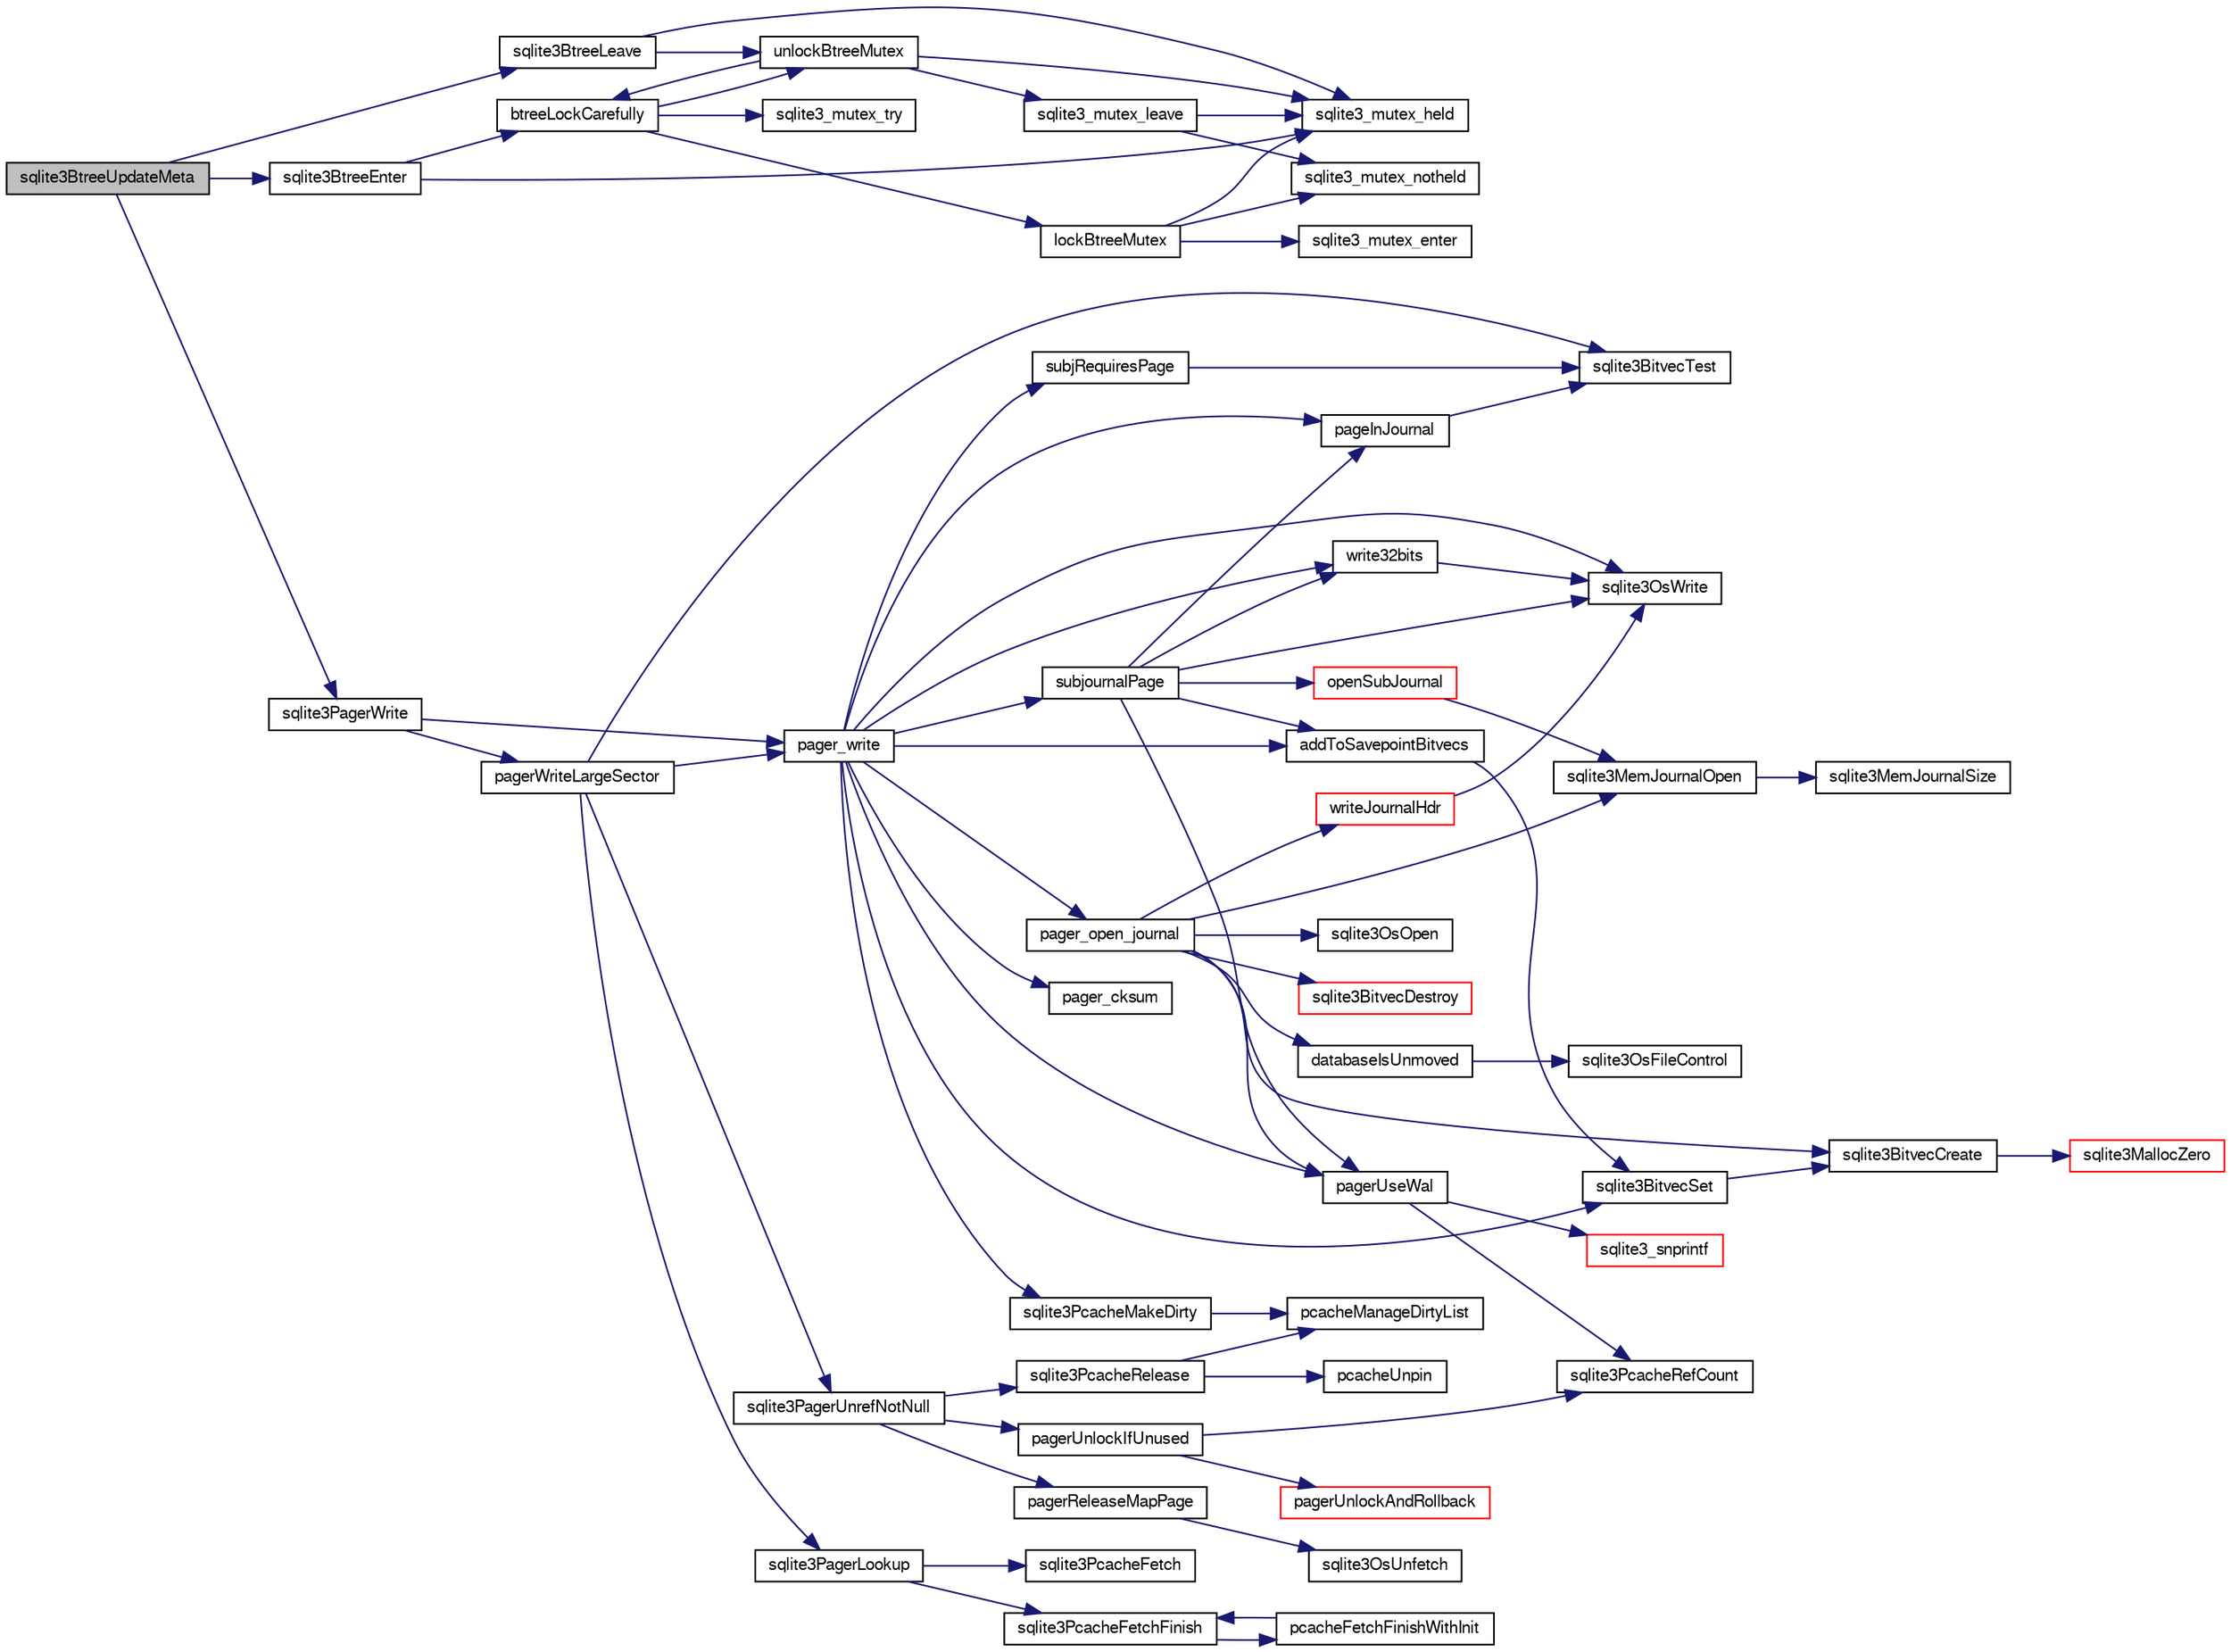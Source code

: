 digraph "sqlite3BtreeUpdateMeta"
{
  edge [fontname="FreeSans",fontsize="10",labelfontname="FreeSans",labelfontsize="10"];
  node [fontname="FreeSans",fontsize="10",shape=record];
  rankdir="LR";
  Node467894 [label="sqlite3BtreeUpdateMeta",height=0.2,width=0.4,color="black", fillcolor="grey75", style="filled", fontcolor="black"];
  Node467894 -> Node467895 [color="midnightblue",fontsize="10",style="solid",fontname="FreeSans"];
  Node467895 [label="sqlite3BtreeEnter",height=0.2,width=0.4,color="black", fillcolor="white", style="filled",URL="$sqlite3_8c.html#afa05d700ca373993fe6b0525b867feff"];
  Node467895 -> Node467896 [color="midnightblue",fontsize="10",style="solid",fontname="FreeSans"];
  Node467896 [label="sqlite3_mutex_held",height=0.2,width=0.4,color="black", fillcolor="white", style="filled",URL="$sqlite3_8c.html#acf77da68932b6bc163c5e68547ecc3e7"];
  Node467895 -> Node467897 [color="midnightblue",fontsize="10",style="solid",fontname="FreeSans"];
  Node467897 [label="btreeLockCarefully",height=0.2,width=0.4,color="black", fillcolor="white", style="filled",URL="$sqlite3_8c.html#a796746b1c1e4d6926960636bd74c79d7"];
  Node467897 -> Node467898 [color="midnightblue",fontsize="10",style="solid",fontname="FreeSans"];
  Node467898 [label="sqlite3_mutex_try",height=0.2,width=0.4,color="black", fillcolor="white", style="filled",URL="$sqlite3_8c.html#a196f84b09bdfda96ae5ae23189be1ec8"];
  Node467897 -> Node467899 [color="midnightblue",fontsize="10",style="solid",fontname="FreeSans"];
  Node467899 [label="unlockBtreeMutex",height=0.2,width=0.4,color="black", fillcolor="white", style="filled",URL="$sqlite3_8c.html#a29bc7d1c753dfa2af9fb296b7dc19a4a"];
  Node467899 -> Node467896 [color="midnightblue",fontsize="10",style="solid",fontname="FreeSans"];
  Node467899 -> Node467900 [color="midnightblue",fontsize="10",style="solid",fontname="FreeSans"];
  Node467900 [label="sqlite3_mutex_leave",height=0.2,width=0.4,color="black", fillcolor="white", style="filled",URL="$sqlite3_8c.html#a5838d235601dbd3c1fa993555c6bcc93"];
  Node467900 -> Node467896 [color="midnightblue",fontsize="10",style="solid",fontname="FreeSans"];
  Node467900 -> Node467901 [color="midnightblue",fontsize="10",style="solid",fontname="FreeSans"];
  Node467901 [label="sqlite3_mutex_notheld",height=0.2,width=0.4,color="black", fillcolor="white", style="filled",URL="$sqlite3_8c.html#a83967c837c1c000d3b5adcfaa688f5dc"];
  Node467899 -> Node467897 [color="midnightblue",fontsize="10",style="solid",fontname="FreeSans"];
  Node467897 -> Node467902 [color="midnightblue",fontsize="10",style="solid",fontname="FreeSans"];
  Node467902 [label="lockBtreeMutex",height=0.2,width=0.4,color="black", fillcolor="white", style="filled",URL="$sqlite3_8c.html#ab1714bc62ac8a451c7b17bc53053ca53"];
  Node467902 -> Node467901 [color="midnightblue",fontsize="10",style="solid",fontname="FreeSans"];
  Node467902 -> Node467896 [color="midnightblue",fontsize="10",style="solid",fontname="FreeSans"];
  Node467902 -> Node467903 [color="midnightblue",fontsize="10",style="solid",fontname="FreeSans"];
  Node467903 [label="sqlite3_mutex_enter",height=0.2,width=0.4,color="black", fillcolor="white", style="filled",URL="$sqlite3_8c.html#a1c12cde690bd89f104de5cbad12a6bf5"];
  Node467894 -> Node467904 [color="midnightblue",fontsize="10",style="solid",fontname="FreeSans"];
  Node467904 [label="sqlite3PagerWrite",height=0.2,width=0.4,color="black", fillcolor="white", style="filled",URL="$sqlite3_8c.html#ad4b8aee028ee99575b0748b299e04ed0"];
  Node467904 -> Node467905 [color="midnightblue",fontsize="10",style="solid",fontname="FreeSans"];
  Node467905 [label="pagerWriteLargeSector",height=0.2,width=0.4,color="black", fillcolor="white", style="filled",URL="$sqlite3_8c.html#a06334f0cc1c2dc95ffe29c2359928b92"];
  Node467905 -> Node467906 [color="midnightblue",fontsize="10",style="solid",fontname="FreeSans"];
  Node467906 [label="sqlite3BitvecTest",height=0.2,width=0.4,color="black", fillcolor="white", style="filled",URL="$sqlite3_8c.html#ab08693a5ff8d1b759eb50dc307ee910f"];
  Node467905 -> Node467907 [color="midnightblue",fontsize="10",style="solid",fontname="FreeSans"];
  Node467907 [label="pager_write",height=0.2,width=0.4,color="black", fillcolor="white", style="filled",URL="$sqlite3_8c.html#aa5dbf1a9dcccf0aa140b04b81325517f"];
  Node467907 -> Node467908 [color="midnightblue",fontsize="10",style="solid",fontname="FreeSans"];
  Node467908 [label="pager_open_journal",height=0.2,width=0.4,color="black", fillcolor="white", style="filled",URL="$sqlite3_8c.html#a9a5224f8941dc99ce19bb0eb24766d00"];
  Node467908 -> Node467909 [color="midnightblue",fontsize="10",style="solid",fontname="FreeSans"];
  Node467909 [label="pagerUseWal",height=0.2,width=0.4,color="black", fillcolor="white", style="filled",URL="$sqlite3_8c.html#a31def80bfe1de9284d635ba190a5eb68"];
  Node467909 -> Node467910 [color="midnightblue",fontsize="10",style="solid",fontname="FreeSans"];
  Node467910 [label="sqlite3PcacheRefCount",height=0.2,width=0.4,color="black", fillcolor="white", style="filled",URL="$sqlite3_8c.html#adee2536d23ec9628e0883ccab03b3429"];
  Node467909 -> Node467911 [color="midnightblue",fontsize="10",style="solid",fontname="FreeSans"];
  Node467911 [label="sqlite3_snprintf",height=0.2,width=0.4,color="red", fillcolor="white", style="filled",URL="$sqlite3_8c.html#aa2695a752e971577f5784122f2013c40"];
  Node467908 -> Node468189 [color="midnightblue",fontsize="10",style="solid",fontname="FreeSans"];
  Node468189 [label="sqlite3BitvecCreate",height=0.2,width=0.4,color="black", fillcolor="white", style="filled",URL="$sqlite3_8c.html#a0a60c2422cf28790767f5bc7598514ee"];
  Node468189 -> Node467941 [color="midnightblue",fontsize="10",style="solid",fontname="FreeSans"];
  Node467941 [label="sqlite3MallocZero",height=0.2,width=0.4,color="red", fillcolor="white", style="filled",URL="$sqlite3_8c.html#ab3e07a30b9b5471f9f5e8f9cb7229934"];
  Node467908 -> Node468190 [color="midnightblue",fontsize="10",style="solid",fontname="FreeSans"];
  Node468190 [label="sqlite3MemJournalOpen",height=0.2,width=0.4,color="black", fillcolor="white", style="filled",URL="$sqlite3_8c.html#ad464be0cdcbcfad82c33db47ba916bf4"];
  Node468190 -> Node468191 [color="midnightblue",fontsize="10",style="solid",fontname="FreeSans"];
  Node468191 [label="sqlite3MemJournalSize",height=0.2,width=0.4,color="black", fillcolor="white", style="filled",URL="$sqlite3_8c.html#a467faa8c56423e1d71f1edcdf788ea01"];
  Node467908 -> Node468192 [color="midnightblue",fontsize="10",style="solid",fontname="FreeSans"];
  Node468192 [label="databaseIsUnmoved",height=0.2,width=0.4,color="black", fillcolor="white", style="filled",URL="$sqlite3_8c.html#a25aec96ef7cef0d1999b492b4b74a767"];
  Node468192 -> Node468193 [color="midnightblue",fontsize="10",style="solid",fontname="FreeSans"];
  Node468193 [label="sqlite3OsFileControl",height=0.2,width=0.4,color="black", fillcolor="white", style="filled",URL="$sqlite3_8c.html#aa8dad928f8e52b454c6d82bd2fe5c3fc"];
  Node467908 -> Node468194 [color="midnightblue",fontsize="10",style="solid",fontname="FreeSans"];
  Node468194 [label="sqlite3OsOpen",height=0.2,width=0.4,color="black", fillcolor="white", style="filled",URL="$sqlite3_8c.html#a12a1f3451e28f9cecd19cf0bb4f8f416"];
  Node467908 -> Node468195 [color="midnightblue",fontsize="10",style="solid",fontname="FreeSans"];
  Node468195 [label="writeJournalHdr",height=0.2,width=0.4,color="red", fillcolor="white", style="filled",URL="$sqlite3_8c.html#a0b0a4fa9c3fe997aaa565b1e438acca7"];
  Node468195 -> Node468198 [color="midnightblue",fontsize="10",style="solid",fontname="FreeSans"];
  Node468198 [label="sqlite3OsWrite",height=0.2,width=0.4,color="black", fillcolor="white", style="filled",URL="$sqlite3_8c.html#a1eea7ec327af84c05b4dd4cc075a537f"];
  Node467908 -> Node468199 [color="midnightblue",fontsize="10",style="solid",fontname="FreeSans"];
  Node468199 [label="sqlite3BitvecDestroy",height=0.2,width=0.4,color="red", fillcolor="white", style="filled",URL="$sqlite3_8c.html#ab732400d8022b48df1b7b3ee41be045d"];
  Node467907 -> Node468200 [color="midnightblue",fontsize="10",style="solid",fontname="FreeSans"];
  Node468200 [label="sqlite3PcacheMakeDirty",height=0.2,width=0.4,color="black", fillcolor="white", style="filled",URL="$sqlite3_8c.html#ab2add4c541df2d0b57a993930ee18a3a"];
  Node468200 -> Node468201 [color="midnightblue",fontsize="10",style="solid",fontname="FreeSans"];
  Node468201 [label="pcacheManageDirtyList",height=0.2,width=0.4,color="black", fillcolor="white", style="filled",URL="$sqlite3_8c.html#aae9bc2ddff700c30e5f9c80d531d6acc"];
  Node467907 -> Node468202 [color="midnightblue",fontsize="10",style="solid",fontname="FreeSans"];
  Node468202 [label="pageInJournal",height=0.2,width=0.4,color="black", fillcolor="white", style="filled",URL="$sqlite3_8c.html#a07fb7c067274e7abc0a9ea2d3ffed616"];
  Node468202 -> Node467906 [color="midnightblue",fontsize="10",style="solid",fontname="FreeSans"];
  Node467907 -> Node468203 [color="midnightblue",fontsize="10",style="solid",fontname="FreeSans"];
  Node468203 [label="subjRequiresPage",height=0.2,width=0.4,color="black", fillcolor="white", style="filled",URL="$sqlite3_8c.html#a8c8d460aa8cc7cb907b2e04844aaba86"];
  Node468203 -> Node467906 [color="midnightblue",fontsize="10",style="solid",fontname="FreeSans"];
  Node467907 -> Node467909 [color="midnightblue",fontsize="10",style="solid",fontname="FreeSans"];
  Node467907 -> Node468204 [color="midnightblue",fontsize="10",style="solid",fontname="FreeSans"];
  Node468204 [label="pager_cksum",height=0.2,width=0.4,color="black", fillcolor="white", style="filled",URL="$sqlite3_8c.html#aabee8392d616aa1523fd6521cd2eb2b2"];
  Node467907 -> Node468205 [color="midnightblue",fontsize="10",style="solid",fontname="FreeSans"];
  Node468205 [label="write32bits",height=0.2,width=0.4,color="black", fillcolor="white", style="filled",URL="$sqlite3_8c.html#a5db7813c01a178a634f0dcd6e7766ed6"];
  Node468205 -> Node468198 [color="midnightblue",fontsize="10",style="solid",fontname="FreeSans"];
  Node467907 -> Node468198 [color="midnightblue",fontsize="10",style="solid",fontname="FreeSans"];
  Node467907 -> Node468206 [color="midnightblue",fontsize="10",style="solid",fontname="FreeSans"];
  Node468206 [label="sqlite3BitvecSet",height=0.2,width=0.4,color="black", fillcolor="white", style="filled",URL="$sqlite3_8c.html#a1f3c6d64d5d889e451d6725b1eb458be"];
  Node468206 -> Node468189 [color="midnightblue",fontsize="10",style="solid",fontname="FreeSans"];
  Node467907 -> Node468207 [color="midnightblue",fontsize="10",style="solid",fontname="FreeSans"];
  Node468207 [label="addToSavepointBitvecs",height=0.2,width=0.4,color="black", fillcolor="white", style="filled",URL="$sqlite3_8c.html#aa2e9bb02bb6975d83ec875f0792792f0"];
  Node468207 -> Node468206 [color="midnightblue",fontsize="10",style="solid",fontname="FreeSans"];
  Node467907 -> Node468208 [color="midnightblue",fontsize="10",style="solid",fontname="FreeSans"];
  Node468208 [label="subjournalPage",height=0.2,width=0.4,color="black", fillcolor="white", style="filled",URL="$sqlite3_8c.html#a836f5a13ba09ee3f118ebe73b58591c4"];
  Node468208 -> Node467909 [color="midnightblue",fontsize="10",style="solid",fontname="FreeSans"];
  Node468208 -> Node468202 [color="midnightblue",fontsize="10",style="solid",fontname="FreeSans"];
  Node468208 -> Node468209 [color="midnightblue",fontsize="10",style="solid",fontname="FreeSans"];
  Node468209 [label="openSubJournal",height=0.2,width=0.4,color="red", fillcolor="white", style="filled",URL="$sqlite3_8c.html#a69f445a04e423a1eaf24a2b9f035b427"];
  Node468209 -> Node468190 [color="midnightblue",fontsize="10",style="solid",fontname="FreeSans"];
  Node468208 -> Node468205 [color="midnightblue",fontsize="10",style="solid",fontname="FreeSans"];
  Node468208 -> Node468198 [color="midnightblue",fontsize="10",style="solid",fontname="FreeSans"];
  Node468208 -> Node468207 [color="midnightblue",fontsize="10",style="solid",fontname="FreeSans"];
  Node467905 -> Node468211 [color="midnightblue",fontsize="10",style="solid",fontname="FreeSans"];
  Node468211 [label="sqlite3PagerUnrefNotNull",height=0.2,width=0.4,color="black", fillcolor="white", style="filled",URL="$sqlite3_8c.html#a4b314f96f09f5c68c94672e420e31ab9"];
  Node468211 -> Node468212 [color="midnightblue",fontsize="10",style="solid",fontname="FreeSans"];
  Node468212 [label="pagerReleaseMapPage",height=0.2,width=0.4,color="black", fillcolor="white", style="filled",URL="$sqlite3_8c.html#aefa288f9febba49488ab634f8b0d5f6d"];
  Node468212 -> Node468213 [color="midnightblue",fontsize="10",style="solid",fontname="FreeSans"];
  Node468213 [label="sqlite3OsUnfetch",height=0.2,width=0.4,color="black", fillcolor="white", style="filled",URL="$sqlite3_8c.html#abc0da72cb8b8989cf8708b572fe5fef4"];
  Node468211 -> Node468214 [color="midnightblue",fontsize="10",style="solid",fontname="FreeSans"];
  Node468214 [label="sqlite3PcacheRelease",height=0.2,width=0.4,color="black", fillcolor="white", style="filled",URL="$sqlite3_8c.html#ad07fc7a8130ad1e77861f345084b1b83"];
  Node468214 -> Node468215 [color="midnightblue",fontsize="10",style="solid",fontname="FreeSans"];
  Node468215 [label="pcacheUnpin",height=0.2,width=0.4,color="black", fillcolor="white", style="filled",URL="$sqlite3_8c.html#a76530dde0f26366c0614d713daf9859c"];
  Node468214 -> Node468201 [color="midnightblue",fontsize="10",style="solid",fontname="FreeSans"];
  Node468211 -> Node468216 [color="midnightblue",fontsize="10",style="solid",fontname="FreeSans"];
  Node468216 [label="pagerUnlockIfUnused",height=0.2,width=0.4,color="black", fillcolor="white", style="filled",URL="$sqlite3_8c.html#abf547f4276efb6f10262f7fde1e4d065"];
  Node468216 -> Node467910 [color="midnightblue",fontsize="10",style="solid",fontname="FreeSans"];
  Node468216 -> Node468217 [color="midnightblue",fontsize="10",style="solid",fontname="FreeSans"];
  Node468217 [label="pagerUnlockAndRollback",height=0.2,width=0.4,color="red", fillcolor="white", style="filled",URL="$sqlite3_8c.html#a02d96b7bf62c3b13ba905d168914518c"];
  Node467905 -> Node468236 [color="midnightblue",fontsize="10",style="solid",fontname="FreeSans"];
  Node468236 [label="sqlite3PagerLookup",height=0.2,width=0.4,color="black", fillcolor="white", style="filled",URL="$sqlite3_8c.html#a1252ec03814f64eed236cfb21094cafd"];
  Node468236 -> Node468237 [color="midnightblue",fontsize="10",style="solid",fontname="FreeSans"];
  Node468237 [label="sqlite3PcacheFetch",height=0.2,width=0.4,color="black", fillcolor="white", style="filled",URL="$sqlite3_8c.html#a51a10151c5ec2c1c9e6fd615e95a3450"];
  Node468236 -> Node468238 [color="midnightblue",fontsize="10",style="solid",fontname="FreeSans"];
  Node468238 [label="sqlite3PcacheFetchFinish",height=0.2,width=0.4,color="black", fillcolor="white", style="filled",URL="$sqlite3_8c.html#a21f330cb082d63a111f64257e823a4b1"];
  Node468238 -> Node468239 [color="midnightblue",fontsize="10",style="solid",fontname="FreeSans"];
  Node468239 [label="pcacheFetchFinishWithInit",height=0.2,width=0.4,color="black", fillcolor="white", style="filled",URL="$sqlite3_8c.html#aa202d18b38a90f758ff6ccfc956920eb"];
  Node468239 -> Node468238 [color="midnightblue",fontsize="10",style="solid",fontname="FreeSans"];
  Node467904 -> Node467907 [color="midnightblue",fontsize="10",style="solid",fontname="FreeSans"];
  Node467894 -> Node468259 [color="midnightblue",fontsize="10",style="solid",fontname="FreeSans"];
  Node468259 [label="sqlite3BtreeLeave",height=0.2,width=0.4,color="black", fillcolor="white", style="filled",URL="$sqlite3_8c.html#a460e4f89d1aeef4b4d334cfe8165da89"];
  Node468259 -> Node467899 [color="midnightblue",fontsize="10",style="solid",fontname="FreeSans"];
  Node468259 -> Node467896 [color="midnightblue",fontsize="10",style="solid",fontname="FreeSans"];
}
